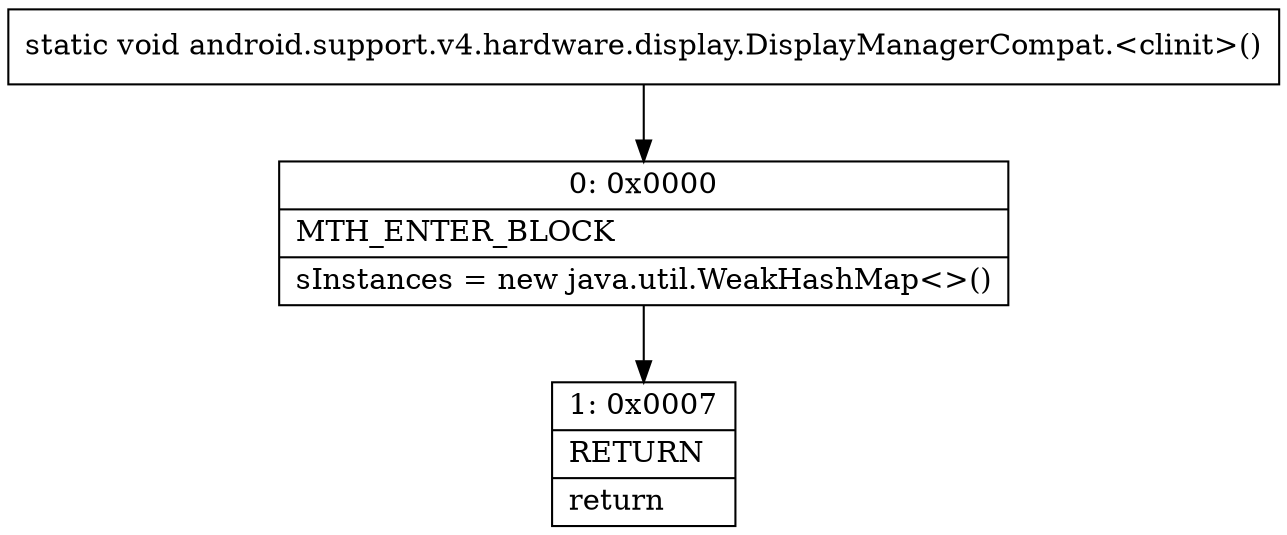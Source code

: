 digraph "CFG forandroid.support.v4.hardware.display.DisplayManagerCompat.\<clinit\>()V" {
Node_0 [shape=record,label="{0\:\ 0x0000|MTH_ENTER_BLOCK\l|sInstances = new java.util.WeakHashMap\<\>()\l}"];
Node_1 [shape=record,label="{1\:\ 0x0007|RETURN\l|return\l}"];
MethodNode[shape=record,label="{static void android.support.v4.hardware.display.DisplayManagerCompat.\<clinit\>() }"];
MethodNode -> Node_0;
Node_0 -> Node_1;
}

